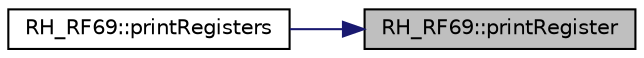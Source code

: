 digraph "RH_RF69::printRegister"
{
 // LATEX_PDF_SIZE
  edge [fontname="Helvetica",fontsize="10",labelfontname="Helvetica",labelfontsize="10"];
  node [fontname="Helvetica",fontsize="10",shape=record];
  rankdir="RL";
  Node1 [label="RH_RF69::printRegister",height=0.2,width=0.4,color="black", fillcolor="grey75", style="filled", fontcolor="black",tooltip=" "];
  Node1 -> Node2 [dir="back",color="midnightblue",fontsize="10",style="solid",fontname="Helvetica"];
  Node2 [label="RH_RF69::printRegisters",height=0.2,width=0.4,color="black", fillcolor="white", style="filled",URL="$class_r_h___r_f69.html#abf5be102f9291447f22b6df823455aea",tooltip=" "];
}
